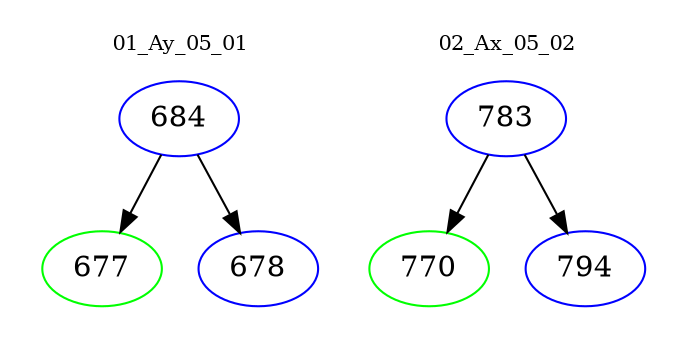 digraph{
subgraph cluster_0 {
color = white
label = "01_Ay_05_01";
fontsize=10;
T0_684 [label="684", color="blue"]
T0_684 -> T0_677 [color="black"]
T0_677 [label="677", color="green"]
T0_684 -> T0_678 [color="black"]
T0_678 [label="678", color="blue"]
}
subgraph cluster_1 {
color = white
label = "02_Ax_05_02";
fontsize=10;
T1_783 [label="783", color="blue"]
T1_783 -> T1_770 [color="black"]
T1_770 [label="770", color="green"]
T1_783 -> T1_794 [color="black"]
T1_794 [label="794", color="blue"]
}
}

